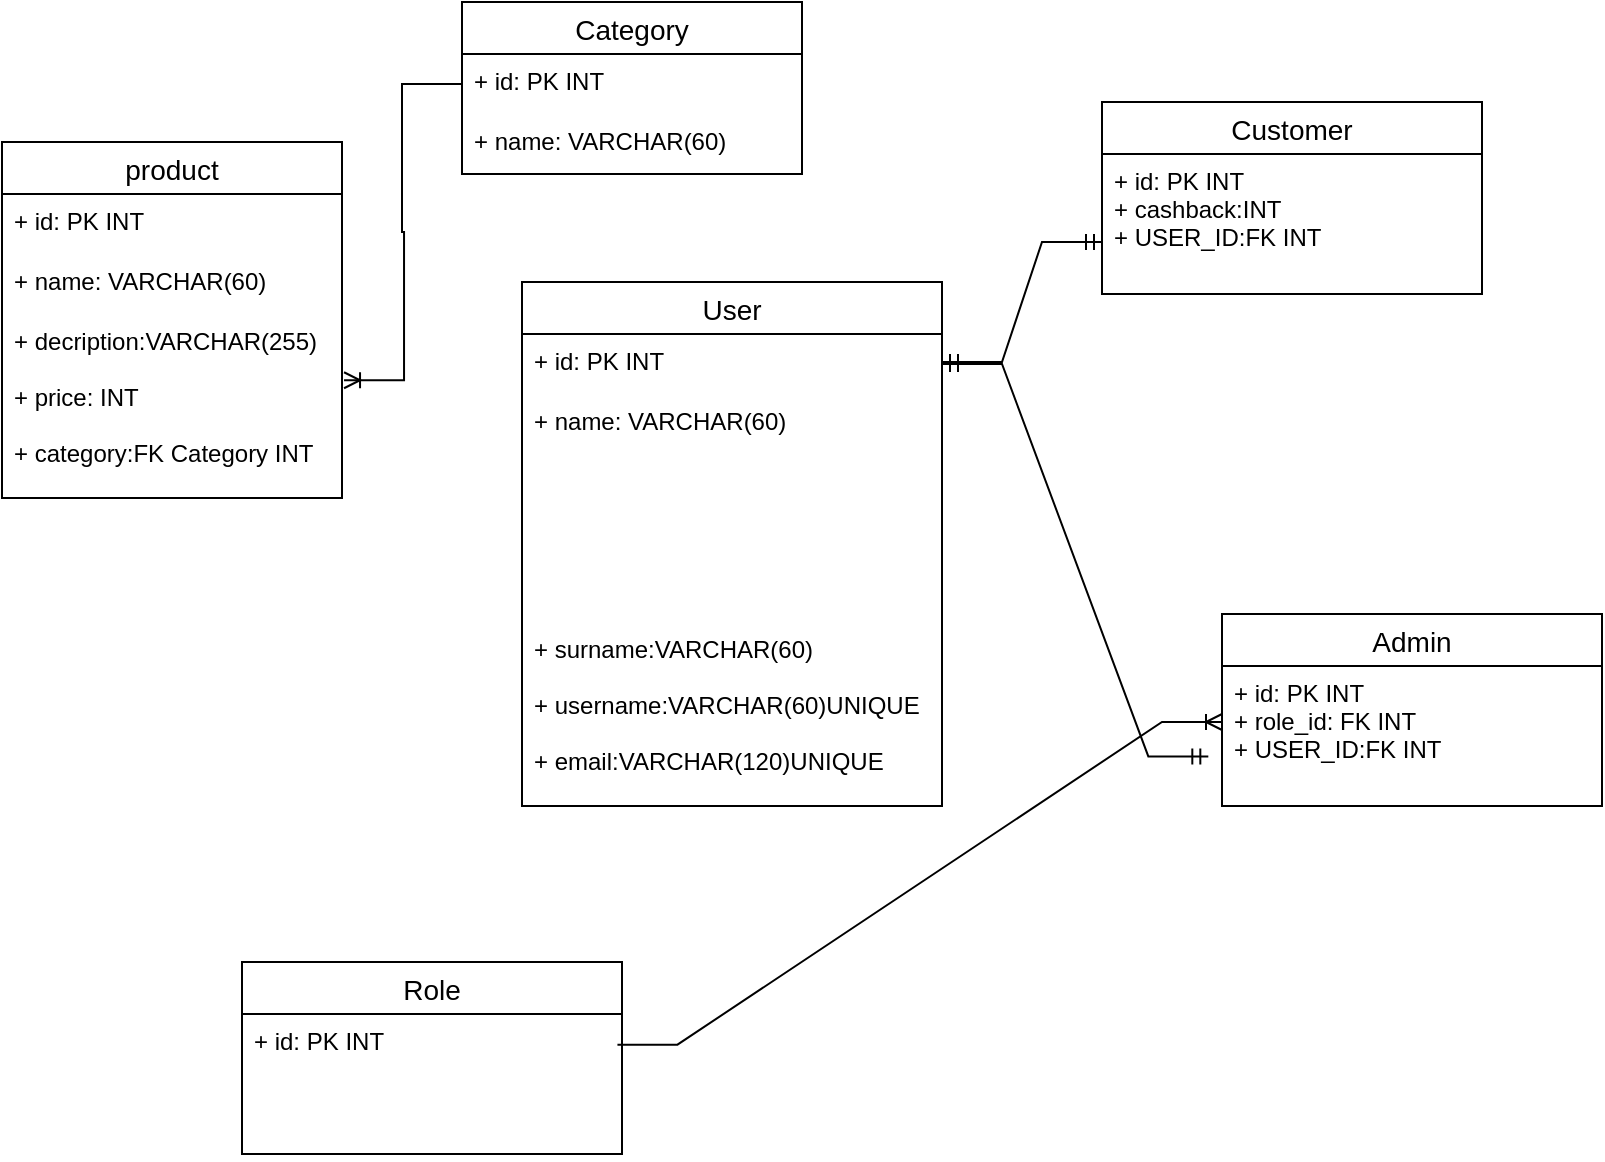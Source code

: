 <mxfile version="20.8.13" type="github">
  <diagram id="R2lEEEUBdFMjLlhIrx00" name="Page-1">
    <mxGraphModel dx="1222" dy="723" grid="1" gridSize="10" guides="1" tooltips="1" connect="1" arrows="1" fold="1" page="1" pageScale="1" pageWidth="850" pageHeight="1100" math="0" shadow="0" extFonts="Permanent Marker^https://fonts.googleapis.com/css?family=Permanent+Marker">
      <root>
        <mxCell id="0" />
        <mxCell id="1" parent="0" />
        <mxCell id="MLSnyZNdqDpaeL57f0Zs-5" value="product" style="swimlane;fontStyle=0;childLayout=stackLayout;horizontal=1;startSize=26;horizontalStack=0;resizeParent=1;resizeParentMax=0;resizeLast=0;collapsible=1;marginBottom=0;align=center;fontSize=14;" vertex="1" parent="1">
          <mxGeometry x="20" y="80" width="170" height="178" as="geometry" />
        </mxCell>
        <mxCell id="MLSnyZNdqDpaeL57f0Zs-6" value="+ id: PK INT" style="text;strokeColor=none;fillColor=none;spacingLeft=4;spacingRight=4;overflow=hidden;rotatable=0;points=[[0,0.5],[1,0.5]];portConstraint=eastwest;fontSize=12;" vertex="1" parent="MLSnyZNdqDpaeL57f0Zs-5">
          <mxGeometry y="26" width="170" height="30" as="geometry" />
        </mxCell>
        <mxCell id="MLSnyZNdqDpaeL57f0Zs-7" value="+ name: VARCHAR(60)" style="text;strokeColor=none;fillColor=none;spacingLeft=4;spacingRight=4;overflow=hidden;rotatable=0;points=[[0,0.5],[1,0.5]];portConstraint=eastwest;fontSize=12;" vertex="1" parent="MLSnyZNdqDpaeL57f0Zs-5">
          <mxGeometry y="56" width="170" height="30" as="geometry" />
        </mxCell>
        <mxCell id="MLSnyZNdqDpaeL57f0Zs-8" value="+ decription:VARCHAR(255)&#xa;&#xa;+ price: INT&#xa;&#xa;+ category:FK Category INT" style="text;strokeColor=none;fillColor=none;spacingLeft=4;spacingRight=4;overflow=hidden;rotatable=0;points=[[0,0.5],[1,0.5]];portConstraint=eastwest;fontSize=12;" vertex="1" parent="MLSnyZNdqDpaeL57f0Zs-5">
          <mxGeometry y="86" width="170" height="92" as="geometry" />
        </mxCell>
        <mxCell id="MLSnyZNdqDpaeL57f0Zs-9" value="Category" style="swimlane;fontStyle=0;childLayout=stackLayout;horizontal=1;startSize=26;horizontalStack=0;resizeParent=1;resizeParentMax=0;resizeLast=0;collapsible=1;marginBottom=0;align=center;fontSize=14;" vertex="1" parent="1">
          <mxGeometry x="250" y="10" width="170" height="86" as="geometry" />
        </mxCell>
        <mxCell id="MLSnyZNdqDpaeL57f0Zs-10" value="+ id: PK INT" style="text;strokeColor=none;fillColor=none;spacingLeft=4;spacingRight=4;overflow=hidden;rotatable=0;points=[[0,0.5],[1,0.5]];portConstraint=eastwest;fontSize=12;" vertex="1" parent="MLSnyZNdqDpaeL57f0Zs-9">
          <mxGeometry y="26" width="170" height="30" as="geometry" />
        </mxCell>
        <mxCell id="MLSnyZNdqDpaeL57f0Zs-11" value="+ name: VARCHAR(60)" style="text;strokeColor=none;fillColor=none;spacingLeft=4;spacingRight=4;overflow=hidden;rotatable=0;points=[[0,0.5],[1,0.5]];portConstraint=eastwest;fontSize=12;" vertex="1" parent="MLSnyZNdqDpaeL57f0Zs-9">
          <mxGeometry y="56" width="170" height="30" as="geometry" />
        </mxCell>
        <mxCell id="MLSnyZNdqDpaeL57f0Zs-13" value="" style="edgeStyle=entityRelationEdgeStyle;fontSize=12;html=1;endArrow=ERoneToMany;rounded=0;entryX=1.006;entryY=0.36;entryDx=0;entryDy=0;entryPerimeter=0;exitX=0;exitY=0.5;exitDx=0;exitDy=0;" edge="1" parent="1" source="MLSnyZNdqDpaeL57f0Zs-10" target="MLSnyZNdqDpaeL57f0Zs-8">
          <mxGeometry width="100" height="100" relative="1" as="geometry">
            <mxPoint x="360" y="71" as="sourcePoint" />
            <mxPoint x="350" y="100" as="targetPoint" />
          </mxGeometry>
        </mxCell>
        <mxCell id="MLSnyZNdqDpaeL57f0Zs-14" value="User" style="swimlane;fontStyle=0;childLayout=stackLayout;horizontal=1;startSize=26;horizontalStack=0;resizeParent=1;resizeParentMax=0;resizeLast=0;collapsible=1;marginBottom=0;align=center;fontSize=14;" vertex="1" parent="1">
          <mxGeometry x="280" y="150" width="210" height="262" as="geometry" />
        </mxCell>
        <mxCell id="MLSnyZNdqDpaeL57f0Zs-15" value="+ id: PK INT" style="text;strokeColor=none;fillColor=none;spacingLeft=4;spacingRight=4;overflow=hidden;rotatable=0;points=[[0,0.5],[1,0.5]];portConstraint=eastwest;fontSize=12;" vertex="1" parent="MLSnyZNdqDpaeL57f0Zs-14">
          <mxGeometry y="26" width="210" height="30" as="geometry" />
        </mxCell>
        <mxCell id="MLSnyZNdqDpaeL57f0Zs-16" value="+ name: VARCHAR(60)" style="text;strokeColor=none;fillColor=none;spacingLeft=4;spacingRight=4;overflow=hidden;rotatable=0;points=[[0,0.5],[1,0.5]];portConstraint=eastwest;fontSize=12;" vertex="1" parent="MLSnyZNdqDpaeL57f0Zs-14">
          <mxGeometry y="56" width="210" height="114" as="geometry" />
        </mxCell>
        <mxCell id="MLSnyZNdqDpaeL57f0Zs-17" value="+ surname:VARCHAR(60)&#xa;&#xa;+ username:VARCHAR(60)UNIQUE&#xa;&#xa;+ email:VARCHAR(120)UNIQUE" style="text;strokeColor=none;fillColor=none;spacingLeft=4;spacingRight=4;overflow=hidden;rotatable=0;points=[[0,0.5],[1,0.5]];portConstraint=eastwest;fontSize=12;" vertex="1" parent="MLSnyZNdqDpaeL57f0Zs-14">
          <mxGeometry y="170" width="210" height="92" as="geometry" />
        </mxCell>
        <mxCell id="MLSnyZNdqDpaeL57f0Zs-21" value="Customer" style="swimlane;fontStyle=0;childLayout=stackLayout;horizontal=1;startSize=26;horizontalStack=0;resizeParent=1;resizeParentMax=0;resizeLast=0;collapsible=1;marginBottom=0;align=center;fontSize=14;" vertex="1" parent="1">
          <mxGeometry x="570" y="60" width="190" height="96" as="geometry" />
        </mxCell>
        <mxCell id="MLSnyZNdqDpaeL57f0Zs-22" value="+ id: PK INT&#xa;+ cashback:INT&#xa;+ USER_ID:FK INT&#xa;&#xa;" style="text;strokeColor=none;fillColor=none;spacingLeft=4;spacingRight=4;overflow=hidden;rotatable=0;points=[[0,0.5],[1,0.5]];portConstraint=eastwest;fontSize=12;" vertex="1" parent="MLSnyZNdqDpaeL57f0Zs-21">
          <mxGeometry y="26" width="190" height="70" as="geometry" />
        </mxCell>
        <mxCell id="MLSnyZNdqDpaeL57f0Zs-25" value="" style="edgeStyle=entityRelationEdgeStyle;fontSize=12;html=1;endArrow=ERmandOne;startArrow=ERmandOne;rounded=0;" edge="1" parent="1">
          <mxGeometry width="100" height="100" relative="1" as="geometry">
            <mxPoint x="490" y="190" as="sourcePoint" />
            <mxPoint x="570" y="130" as="targetPoint" />
          </mxGeometry>
        </mxCell>
        <mxCell id="MLSnyZNdqDpaeL57f0Zs-26" value="Admin" style="swimlane;fontStyle=0;childLayout=stackLayout;horizontal=1;startSize=26;horizontalStack=0;resizeParent=1;resizeParentMax=0;resizeLast=0;collapsible=1;marginBottom=0;align=center;fontSize=14;" vertex="1" parent="1">
          <mxGeometry x="630" y="316" width="190" height="96" as="geometry" />
        </mxCell>
        <mxCell id="MLSnyZNdqDpaeL57f0Zs-27" value="+ id: PK INT&#xa;+ role_id: FK INT&#xa;+ USER_ID:FK INT&#xa;&#xa;" style="text;strokeColor=none;fillColor=none;spacingLeft=4;spacingRight=4;overflow=hidden;rotatable=0;points=[[0,0.5],[1,0.5]];portConstraint=eastwest;fontSize=12;" vertex="1" parent="MLSnyZNdqDpaeL57f0Zs-26">
          <mxGeometry y="26" width="190" height="70" as="geometry" />
        </mxCell>
        <mxCell id="MLSnyZNdqDpaeL57f0Zs-28" value="" style="edgeStyle=entityRelationEdgeStyle;fontSize=12;html=1;endArrow=ERmandOne;startArrow=ERmandOne;rounded=0;entryX=1;entryY=0.5;entryDx=0;entryDy=0;exitX=-0.036;exitY=0.646;exitDx=0;exitDy=0;exitPerimeter=0;" edge="1" parent="1" source="MLSnyZNdqDpaeL57f0Zs-27" target="MLSnyZNdqDpaeL57f0Zs-15">
          <mxGeometry width="100" height="100" relative="1" as="geometry">
            <mxPoint x="440" y="350" as="sourcePoint" />
            <mxPoint x="560" y="210" as="targetPoint" />
          </mxGeometry>
        </mxCell>
        <mxCell id="MLSnyZNdqDpaeL57f0Zs-29" value="Role" style="swimlane;fontStyle=0;childLayout=stackLayout;horizontal=1;startSize=26;horizontalStack=0;resizeParent=1;resizeParentMax=0;resizeLast=0;collapsible=1;marginBottom=0;align=center;fontSize=14;" vertex="1" parent="1">
          <mxGeometry x="140" y="490" width="190" height="96" as="geometry" />
        </mxCell>
        <mxCell id="MLSnyZNdqDpaeL57f0Zs-30" value="+ id: PK INT" style="text;strokeColor=none;fillColor=none;spacingLeft=4;spacingRight=4;overflow=hidden;rotatable=0;points=[[0,0.5],[1,0.5]];portConstraint=eastwest;fontSize=12;" vertex="1" parent="MLSnyZNdqDpaeL57f0Zs-29">
          <mxGeometry y="26" width="190" height="70" as="geometry" />
        </mxCell>
        <mxCell id="MLSnyZNdqDpaeL57f0Zs-31" value="" style="edgeStyle=entityRelationEdgeStyle;fontSize=12;html=1;endArrow=ERoneToMany;rounded=0;exitX=0.988;exitY=0.219;exitDx=0;exitDy=0;exitPerimeter=0;" edge="1" parent="1" source="MLSnyZNdqDpaeL57f0Zs-30">
          <mxGeometry width="100" height="100" relative="1" as="geometry">
            <mxPoint x="520" y="360" as="sourcePoint" />
            <mxPoint x="630" y="370" as="targetPoint" />
          </mxGeometry>
        </mxCell>
      </root>
    </mxGraphModel>
  </diagram>
</mxfile>
